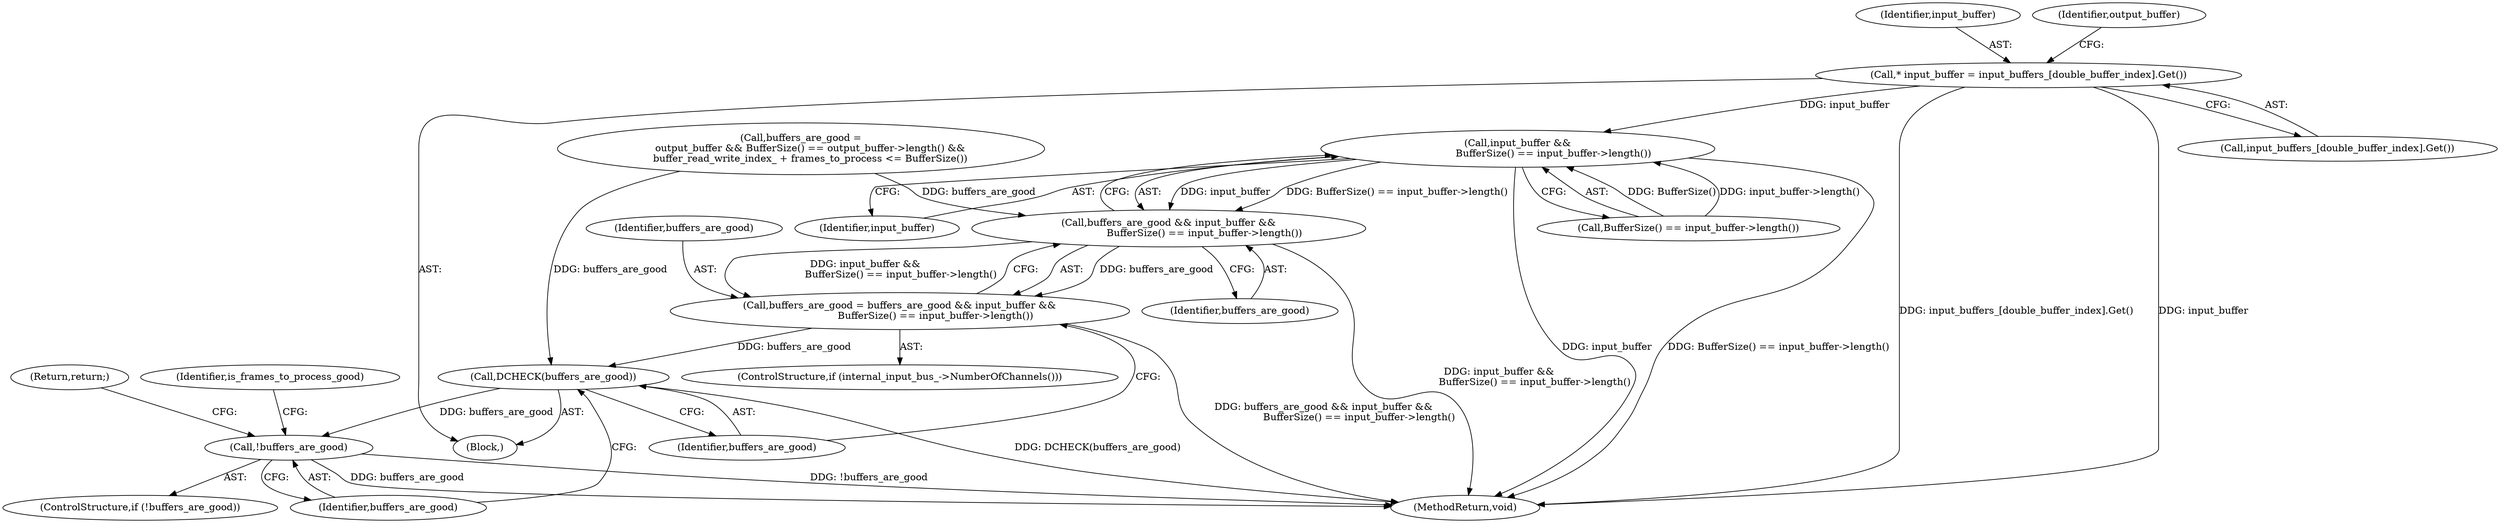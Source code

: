 digraph "0_Chrome_783c28d59c4c748ef9b787d4717882c90c5b227b@pointer" {
"1000136" [label="(Call,* input_buffer = input_buffers_[double_buffer_index].Get())"];
"1000167" [label="(Call,input_buffer &&\n                       BufferSize() == input_buffer->length())"];
"1000165" [label="(Call,buffers_are_good && input_buffer &&\n                       BufferSize() == input_buffer->length())"];
"1000163" [label="(Call,buffers_are_good = buffers_are_good && input_buffer &&\n                       BufferSize() == input_buffer->length())"];
"1000172" [label="(Call,DCHECK(buffers_are_good))"];
"1000175" [label="(Call,!buffers_are_good)"];
"1000180" [label="(Identifier,is_frames_to_process_good)"];
"1000136" [label="(Call,* input_buffer = input_buffers_[double_buffer_index].Get())"];
"1000174" [label="(ControlStructure,if (!buffers_are_good))"];
"1000148" [label="(Call,buffers_are_good =\n      output_buffer && BufferSize() == output_buffer->length() &&\n      buffer_read_write_index_ + frames_to_process <= BufferSize())"];
"1000138" [label="(Call,input_buffers_[double_buffer_index].Get())"];
"1000169" [label="(Call,BufferSize() == input_buffer->length())"];
"1000102" [label="(Block,)"];
"1000137" [label="(Identifier,input_buffer)"];
"1000166" [label="(Identifier,buffers_are_good)"];
"1000176" [label="(Identifier,buffers_are_good)"];
"1000172" [label="(Call,DCHECK(buffers_are_good))"];
"1000165" [label="(Call,buffers_are_good && input_buffer &&\n                       BufferSize() == input_buffer->length())"];
"1000141" [label="(Identifier,output_buffer)"];
"1000164" [label="(Identifier,buffers_are_good)"];
"1000173" [label="(Identifier,buffers_are_good)"];
"1000163" [label="(Call,buffers_are_good = buffers_are_good && input_buffer &&\n                       BufferSize() == input_buffer->length())"];
"1000161" [label="(ControlStructure,if (internal_input_bus_->NumberOfChannels()))"];
"1000167" [label="(Call,input_buffer &&\n                       BufferSize() == input_buffer->length())"];
"1000177" [label="(Return,return;)"];
"1000304" [label="(MethodReturn,void)"];
"1000175" [label="(Call,!buffers_are_good)"];
"1000168" [label="(Identifier,input_buffer)"];
"1000136" -> "1000102"  [label="AST: "];
"1000136" -> "1000138"  [label="CFG: "];
"1000137" -> "1000136"  [label="AST: "];
"1000138" -> "1000136"  [label="AST: "];
"1000141" -> "1000136"  [label="CFG: "];
"1000136" -> "1000304"  [label="DDG: input_buffers_[double_buffer_index].Get()"];
"1000136" -> "1000304"  [label="DDG: input_buffer"];
"1000136" -> "1000167"  [label="DDG: input_buffer"];
"1000167" -> "1000165"  [label="AST: "];
"1000167" -> "1000168"  [label="CFG: "];
"1000167" -> "1000169"  [label="CFG: "];
"1000168" -> "1000167"  [label="AST: "];
"1000169" -> "1000167"  [label="AST: "];
"1000165" -> "1000167"  [label="CFG: "];
"1000167" -> "1000304"  [label="DDG: input_buffer"];
"1000167" -> "1000304"  [label="DDG: BufferSize() == input_buffer->length()"];
"1000167" -> "1000165"  [label="DDG: input_buffer"];
"1000167" -> "1000165"  [label="DDG: BufferSize() == input_buffer->length()"];
"1000169" -> "1000167"  [label="DDG: BufferSize()"];
"1000169" -> "1000167"  [label="DDG: input_buffer->length()"];
"1000165" -> "1000163"  [label="AST: "];
"1000165" -> "1000166"  [label="CFG: "];
"1000166" -> "1000165"  [label="AST: "];
"1000163" -> "1000165"  [label="CFG: "];
"1000165" -> "1000304"  [label="DDG: input_buffer &&\n                       BufferSize() == input_buffer->length()"];
"1000165" -> "1000163"  [label="DDG: buffers_are_good"];
"1000165" -> "1000163"  [label="DDG: input_buffer &&\n                       BufferSize() == input_buffer->length()"];
"1000148" -> "1000165"  [label="DDG: buffers_are_good"];
"1000163" -> "1000161"  [label="AST: "];
"1000164" -> "1000163"  [label="AST: "];
"1000173" -> "1000163"  [label="CFG: "];
"1000163" -> "1000304"  [label="DDG: buffers_are_good && input_buffer &&\n                       BufferSize() == input_buffer->length()"];
"1000163" -> "1000172"  [label="DDG: buffers_are_good"];
"1000172" -> "1000102"  [label="AST: "];
"1000172" -> "1000173"  [label="CFG: "];
"1000173" -> "1000172"  [label="AST: "];
"1000176" -> "1000172"  [label="CFG: "];
"1000172" -> "1000304"  [label="DDG: DCHECK(buffers_are_good)"];
"1000148" -> "1000172"  [label="DDG: buffers_are_good"];
"1000172" -> "1000175"  [label="DDG: buffers_are_good"];
"1000175" -> "1000174"  [label="AST: "];
"1000175" -> "1000176"  [label="CFG: "];
"1000176" -> "1000175"  [label="AST: "];
"1000177" -> "1000175"  [label="CFG: "];
"1000180" -> "1000175"  [label="CFG: "];
"1000175" -> "1000304"  [label="DDG: buffers_are_good"];
"1000175" -> "1000304"  [label="DDG: !buffers_are_good"];
}

